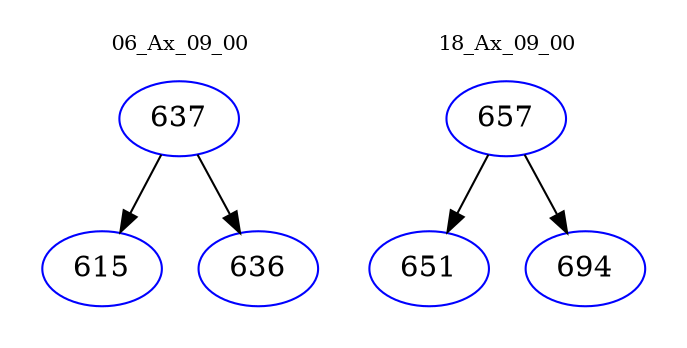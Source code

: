 digraph{
subgraph cluster_0 {
color = white
label = "06_Ax_09_00";
fontsize=10;
T0_637 [label="637", color="blue"]
T0_637 -> T0_615 [color="black"]
T0_615 [label="615", color="blue"]
T0_637 -> T0_636 [color="black"]
T0_636 [label="636", color="blue"]
}
subgraph cluster_1 {
color = white
label = "18_Ax_09_00";
fontsize=10;
T1_657 [label="657", color="blue"]
T1_657 -> T1_651 [color="black"]
T1_651 [label="651", color="blue"]
T1_657 -> T1_694 [color="black"]
T1_694 [label="694", color="blue"]
}
}
